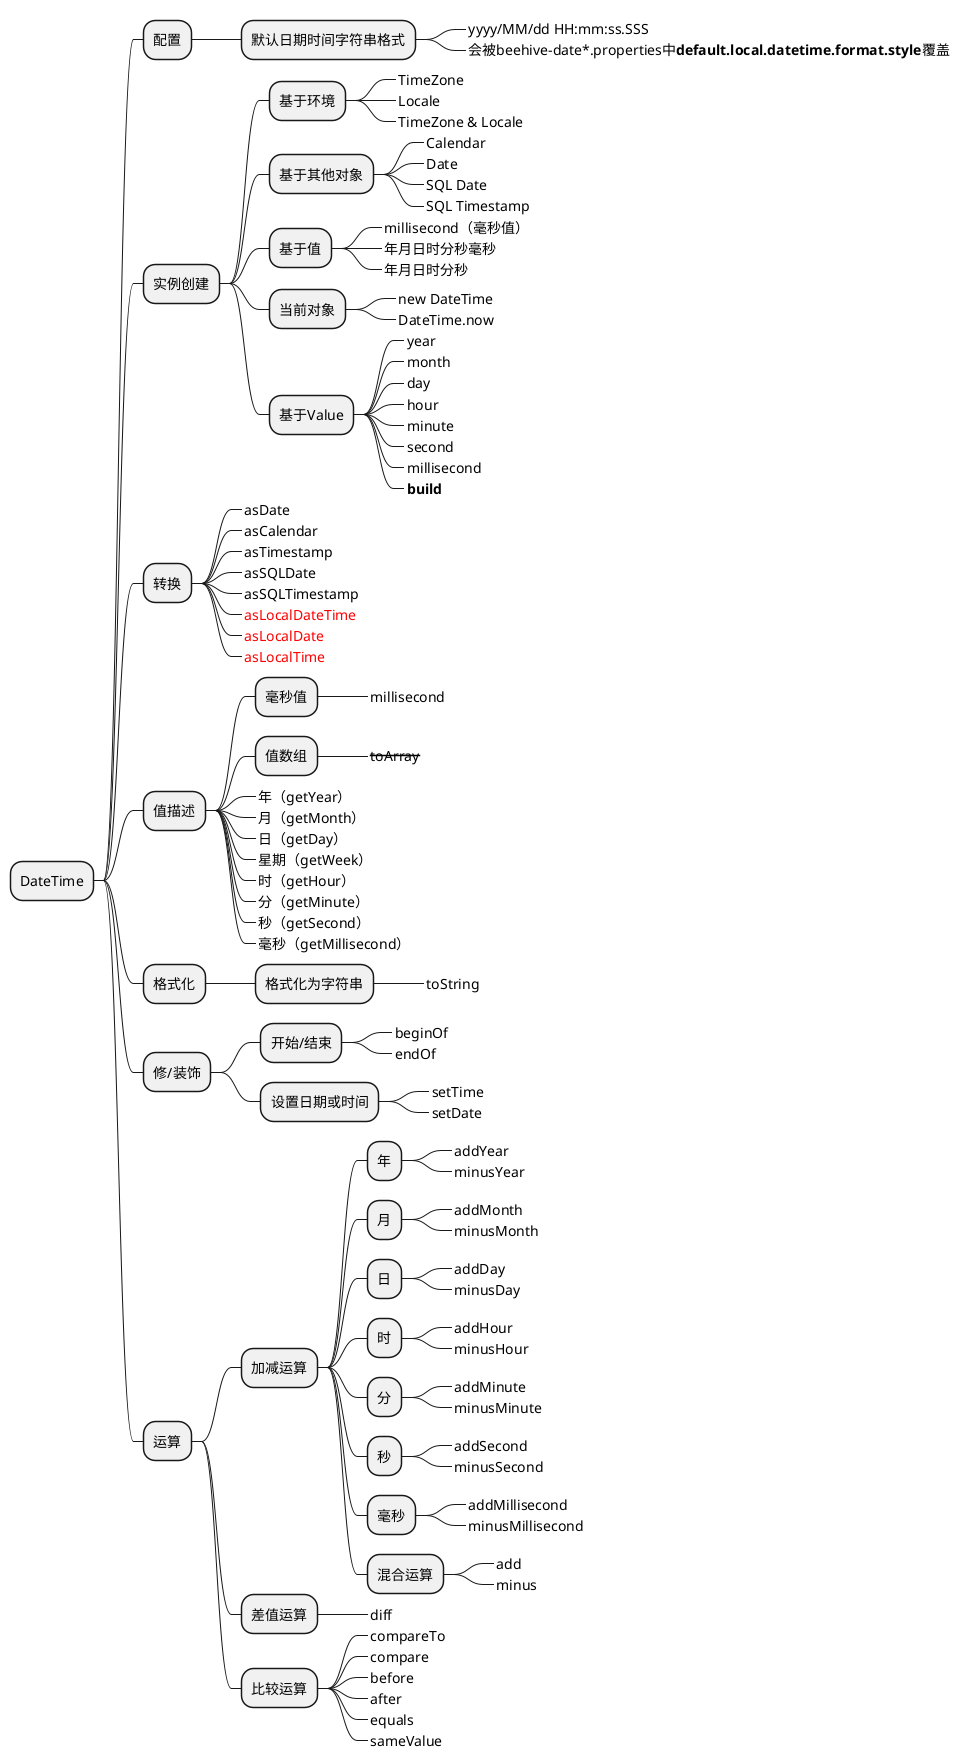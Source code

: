 @startmindmap
* DateTime

** 配置
*** 默认日期时间字符串格式
****_ yyyy/MM/dd HH:mm:ss.SSS
****_ 会被beehive-date*.properties中<b>default.local.datetime.format.style</b>覆盖

** 实例创建
*** 基于环境
****_ TimeZone
****_ Locale
****_ TimeZone & Locale
*** 基于其他对象
****_ Calendar
****_ Date
****_ SQL Date
****_ SQL Timestamp
*** 基于值
****_ millisecond（毫秒值）
****_ 年月日时分秒毫秒
****_ 年月日时分秒
*** 当前对象
****_ new DateTime
****_ DateTime.now
*** 基于Value
****_ year
****_ month
****_ day
****_ hour
****_ minute
****_ second
****_ millisecond
****_ <b>build</b>

** 转换
***_ asDate
***_ asCalendar
***_ asTimestamp
***_ asSQLDate
***_ asSQLTimestamp
***_ <font color=red>asLocalDateTime</font>
***_ <font color=red>asLocalDate</font>
***_ <font color=red>asLocalTime</font>


** 值描述
*** 毫秒值
****_ millisecond
*** 值数组
****_ <del>toArray</del>
***_ 年（getYear）
***_ 月（getMonth）
***_ 日（getDay）
***_ 星期（getWeek）
***_ 时（getHour）
***_ 分（getMinute）
***_ 秒（getSecond）
***_ 毫秒（getMillisecond）

** 格式化
*** 格式化为字符串
****_ toString

** 修/装饰
*** 开始/结束
****_ beginOf
****_ endOf
*** 设置日期或时间
****_ setTime
****_ setDate

** 运算
*** 加减运算
**** 年
*****_ addYear
*****_ minusYear
**** 月
*****_ addMonth
*****_ minusMonth
**** 日
*****_ addDay
*****_ minusDay
**** 时
*****_ addHour
*****_ minusHour
**** 分
*****_ addMinute
*****_ minusMinute
**** 秒
*****_ addSecond
*****_ minusSecond
**** 毫秒
*****_ addMillisecond
*****_ minusMillisecond
**** 混合运算
*****_ add
*****_ minus

*** 差值运算
****_ diff

*** 比较运算
****_ compareTo
****_ compare
****_ before
****_ after
****_ equals
****_ sameValue

@endmindmap